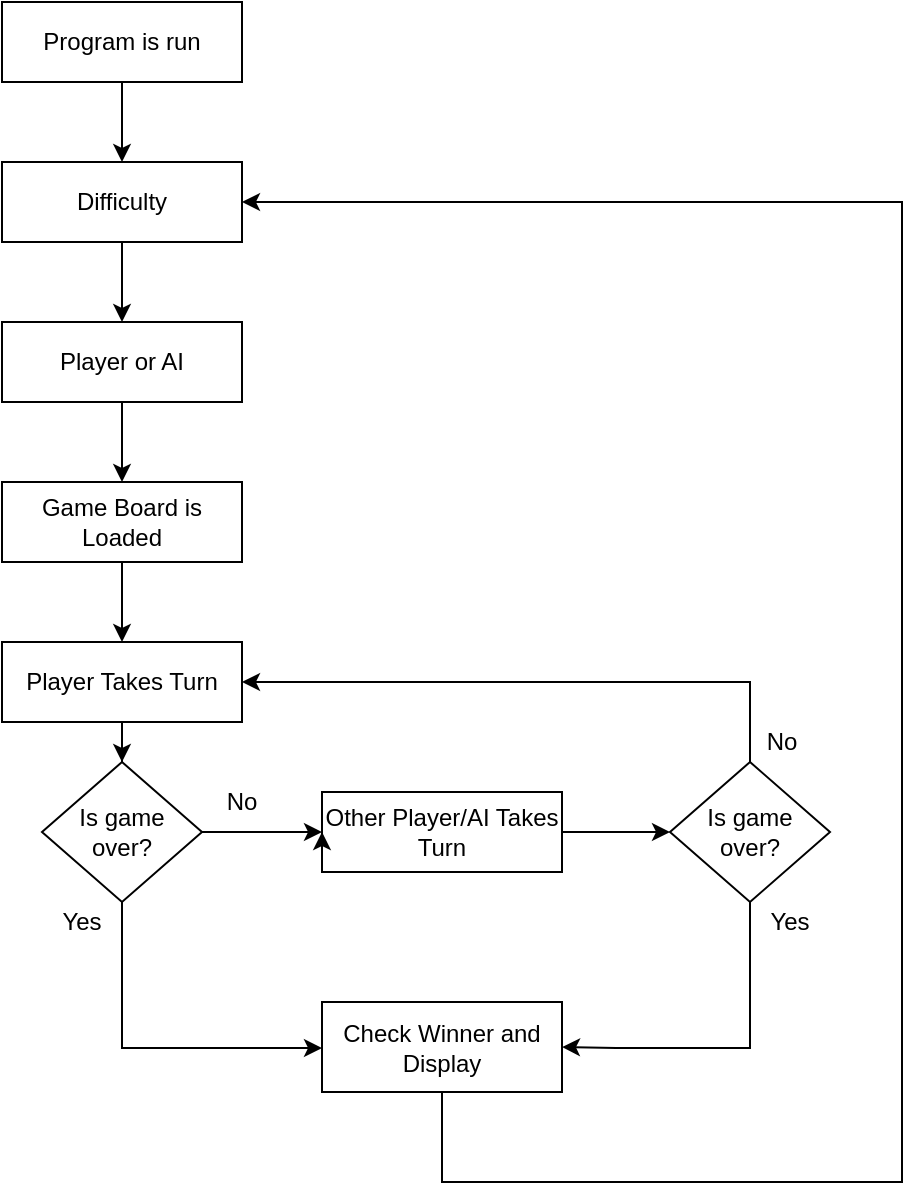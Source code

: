 <mxfile version="14.2.6" type="github">
  <diagram id="C5RBs43oDa-KdzZeNtuy" name="Page-1">
    <mxGraphModel dx="1360" dy="802" grid="1" gridSize="10" guides="1" tooltips="1" connect="1" arrows="1" fold="1" page="1" pageScale="1" pageWidth="827" pageHeight="1169" math="0" shadow="0">
      <root>
        <mxCell id="WIyWlLk6GJQsqaUBKTNV-0" />
        <mxCell id="WIyWlLk6GJQsqaUBKTNV-1" parent="WIyWlLk6GJQsqaUBKTNV-0" />
        <mxCell id="ubgIihcrAonh5740Y3Vh-0" value="Program is run" style="rounded=0;whiteSpace=wrap;html=1;" parent="WIyWlLk6GJQsqaUBKTNV-1" vertex="1">
          <mxGeometry x="80" y="40" width="120" height="40" as="geometry" />
        </mxCell>
        <mxCell id="ubgIihcrAonh5740Y3Vh-3" value="" style="endArrow=classic;html=1;exitX=0.5;exitY=1;exitDx=0;exitDy=0;entryX=0.5;entryY=0;entryDx=0;entryDy=0;" parent="WIyWlLk6GJQsqaUBKTNV-1" source="ubgIihcrAonh5740Y3Vh-0" target="ubgIihcrAonh5740Y3Vh-5" edge="1">
          <mxGeometry width="50" height="50" relative="1" as="geometry">
            <mxPoint x="390" y="440" as="sourcePoint" />
            <mxPoint x="140" y="110" as="targetPoint" />
          </mxGeometry>
        </mxCell>
        <mxCell id="ubgIihcrAonh5740Y3Vh-9" style="edgeStyle=orthogonalEdgeStyle;rounded=0;orthogonalLoop=1;jettySize=auto;html=1;exitX=0.5;exitY=1;exitDx=0;exitDy=0;entryX=0.5;entryY=0;entryDx=0;entryDy=0;" parent="WIyWlLk6GJQsqaUBKTNV-1" source="ubgIihcrAonh5740Y3Vh-4" target="ubgIihcrAonh5740Y3Vh-8" edge="1">
          <mxGeometry relative="1" as="geometry" />
        </mxCell>
        <mxCell id="ubgIihcrAonh5740Y3Vh-4" value="Player or AI" style="rounded=0;whiteSpace=wrap;html=1;" parent="WIyWlLk6GJQsqaUBKTNV-1" vertex="1">
          <mxGeometry x="80" y="200" width="120" height="40" as="geometry" />
        </mxCell>
        <mxCell id="ubgIihcrAonh5740Y3Vh-7" style="edgeStyle=orthogonalEdgeStyle;rounded=0;orthogonalLoop=1;jettySize=auto;html=1;exitX=0.5;exitY=1;exitDx=0;exitDy=0;entryX=0.5;entryY=0;entryDx=0;entryDy=0;" parent="WIyWlLk6GJQsqaUBKTNV-1" source="ubgIihcrAonh5740Y3Vh-5" target="ubgIihcrAonh5740Y3Vh-4" edge="1">
          <mxGeometry relative="1" as="geometry" />
        </mxCell>
        <mxCell id="ubgIihcrAonh5740Y3Vh-5" value="Difficulty" style="rounded=0;whiteSpace=wrap;html=1;" parent="WIyWlLk6GJQsqaUBKTNV-1" vertex="1">
          <mxGeometry x="80" y="120" width="120" height="40" as="geometry" />
        </mxCell>
        <mxCell id="ubgIihcrAonh5740Y3Vh-14" style="edgeStyle=orthogonalEdgeStyle;rounded=0;orthogonalLoop=1;jettySize=auto;html=1;exitX=0.5;exitY=1;exitDx=0;exitDy=0;entryX=0.5;entryY=0;entryDx=0;entryDy=0;" parent="WIyWlLk6GJQsqaUBKTNV-1" source="ubgIihcrAonh5740Y3Vh-8" target="ubgIihcrAonh5740Y3Vh-11" edge="1">
          <mxGeometry relative="1" as="geometry" />
        </mxCell>
        <mxCell id="ubgIihcrAonh5740Y3Vh-8" value="Game Board is Loaded" style="rounded=0;whiteSpace=wrap;html=1;" parent="WIyWlLk6GJQsqaUBKTNV-1" vertex="1">
          <mxGeometry x="80" y="280" width="120" height="40" as="geometry" />
        </mxCell>
        <mxCell id="ubgIihcrAonh5740Y3Vh-17" style="edgeStyle=orthogonalEdgeStyle;rounded=0;orthogonalLoop=1;jettySize=auto;html=1;entryX=0.5;entryY=0;entryDx=0;entryDy=0;" parent="WIyWlLk6GJQsqaUBKTNV-1" source="ubgIihcrAonh5740Y3Vh-11" target="ubgIihcrAonh5740Y3Vh-16" edge="1">
          <mxGeometry relative="1" as="geometry" />
        </mxCell>
        <mxCell id="ubgIihcrAonh5740Y3Vh-11" value="Player Takes Turn" style="rounded=0;whiteSpace=wrap;html=1;" parent="WIyWlLk6GJQsqaUBKTNV-1" vertex="1">
          <mxGeometry x="80" y="360" width="120" height="40" as="geometry" />
        </mxCell>
        <mxCell id="Qx-oTTjLCkwZPm6l4YWn-2" style="edgeStyle=orthogonalEdgeStyle;rounded=0;orthogonalLoop=1;jettySize=auto;html=1;" edge="1" parent="WIyWlLk6GJQsqaUBKTNV-1" source="ubgIihcrAonh5740Y3Vh-15" target="Qx-oTTjLCkwZPm6l4YWn-1">
          <mxGeometry relative="1" as="geometry" />
        </mxCell>
        <mxCell id="ubgIihcrAonh5740Y3Vh-15" value="Other Player/AI Takes Turn" style="rounded=0;whiteSpace=wrap;html=1;" parent="WIyWlLk6GJQsqaUBKTNV-1" vertex="1">
          <mxGeometry x="240" y="435" width="120" height="40" as="geometry" />
        </mxCell>
        <mxCell id="ubgIihcrAonh5740Y3Vh-21" style="edgeStyle=orthogonalEdgeStyle;rounded=0;orthogonalLoop=1;jettySize=auto;html=1;exitX=1;exitY=0.5;exitDx=0;exitDy=0;entryX=0;entryY=0.5;entryDx=0;entryDy=0;" parent="WIyWlLk6GJQsqaUBKTNV-1" source="ubgIihcrAonh5740Y3Vh-16" target="ubgIihcrAonh5740Y3Vh-15" edge="1">
          <mxGeometry relative="1" as="geometry" />
        </mxCell>
        <mxCell id="Qx-oTTjLCkwZPm6l4YWn-4" style="edgeStyle=orthogonalEdgeStyle;rounded=0;orthogonalLoop=1;jettySize=auto;html=1;" edge="1" parent="WIyWlLk6GJQsqaUBKTNV-1" source="ubgIihcrAonh5740Y3Vh-16" target="Qx-oTTjLCkwZPm6l4YWn-0">
          <mxGeometry relative="1" as="geometry">
            <Array as="points">
              <mxPoint x="140" y="563" />
            </Array>
          </mxGeometry>
        </mxCell>
        <mxCell id="ubgIihcrAonh5740Y3Vh-16" value="Is game &lt;br&gt;over?" style="rhombus;whiteSpace=wrap;html=1;" parent="WIyWlLk6GJQsqaUBKTNV-1" vertex="1">
          <mxGeometry x="100" y="420" width="80" height="70" as="geometry" />
        </mxCell>
        <mxCell id="ubgIihcrAonh5740Y3Vh-19" style="edgeStyle=orthogonalEdgeStyle;rounded=0;orthogonalLoop=1;jettySize=auto;html=1;exitX=0;exitY=0.75;exitDx=0;exitDy=0;entryX=0;entryY=0.5;entryDx=0;entryDy=0;" parent="WIyWlLk6GJQsqaUBKTNV-1" source="ubgIihcrAonh5740Y3Vh-15" target="ubgIihcrAonh5740Y3Vh-15" edge="1">
          <mxGeometry relative="1" as="geometry" />
        </mxCell>
        <mxCell id="Qx-oTTjLCkwZPm6l4YWn-6" style="edgeStyle=orthogonalEdgeStyle;rounded=0;orthogonalLoop=1;jettySize=auto;html=1;entryX=1;entryY=0.5;entryDx=0;entryDy=0;exitX=0.5;exitY=1;exitDx=0;exitDy=0;" edge="1" parent="WIyWlLk6GJQsqaUBKTNV-1" source="Qx-oTTjLCkwZPm6l4YWn-0" target="ubgIihcrAonh5740Y3Vh-5">
          <mxGeometry relative="1" as="geometry">
            <Array as="points">
              <mxPoint x="300" y="630" />
              <mxPoint x="530" y="630" />
              <mxPoint x="530" y="140" />
            </Array>
          </mxGeometry>
        </mxCell>
        <mxCell id="Qx-oTTjLCkwZPm6l4YWn-0" value="Check Winner and Display" style="rounded=0;whiteSpace=wrap;html=1;" vertex="1" parent="WIyWlLk6GJQsqaUBKTNV-1">
          <mxGeometry x="240" y="540" width="120" height="45" as="geometry" />
        </mxCell>
        <mxCell id="Qx-oTTjLCkwZPm6l4YWn-3" style="edgeStyle=orthogonalEdgeStyle;rounded=0;orthogonalLoop=1;jettySize=auto;html=1;entryX=1;entryY=0.5;entryDx=0;entryDy=0;" edge="1" parent="WIyWlLk6GJQsqaUBKTNV-1" source="Qx-oTTjLCkwZPm6l4YWn-1" target="ubgIihcrAonh5740Y3Vh-11">
          <mxGeometry relative="1" as="geometry">
            <Array as="points">
              <mxPoint x="454" y="380" />
            </Array>
          </mxGeometry>
        </mxCell>
        <mxCell id="Qx-oTTjLCkwZPm6l4YWn-5" style="edgeStyle=orthogonalEdgeStyle;rounded=0;orthogonalLoop=1;jettySize=auto;html=1;entryX=1;entryY=0.5;entryDx=0;entryDy=0;" edge="1" parent="WIyWlLk6GJQsqaUBKTNV-1" source="Qx-oTTjLCkwZPm6l4YWn-1" target="Qx-oTTjLCkwZPm6l4YWn-0">
          <mxGeometry relative="1" as="geometry">
            <Array as="points">
              <mxPoint x="454" y="563" />
              <mxPoint x="387" y="563" />
            </Array>
          </mxGeometry>
        </mxCell>
        <mxCell id="Qx-oTTjLCkwZPm6l4YWn-1" value="Is game &lt;br&gt;over?" style="rhombus;whiteSpace=wrap;html=1;" vertex="1" parent="WIyWlLk6GJQsqaUBKTNV-1">
          <mxGeometry x="414" y="420" width="80" height="70" as="geometry" />
        </mxCell>
        <mxCell id="Qx-oTTjLCkwZPm6l4YWn-7" value="No" style="text;html=1;strokeColor=none;fillColor=none;align=center;verticalAlign=middle;whiteSpace=wrap;rounded=0;" vertex="1" parent="WIyWlLk6GJQsqaUBKTNV-1">
          <mxGeometry x="450" y="400" width="40" height="20" as="geometry" />
        </mxCell>
        <mxCell id="Qx-oTTjLCkwZPm6l4YWn-8" value="No" style="text;html=1;strokeColor=none;fillColor=none;align=center;verticalAlign=middle;whiteSpace=wrap;rounded=0;" vertex="1" parent="WIyWlLk6GJQsqaUBKTNV-1">
          <mxGeometry x="180" y="430" width="40" height="20" as="geometry" />
        </mxCell>
        <mxCell id="Qx-oTTjLCkwZPm6l4YWn-9" value="Yes" style="text;html=1;strokeColor=none;fillColor=none;align=center;verticalAlign=middle;whiteSpace=wrap;rounded=0;" vertex="1" parent="WIyWlLk6GJQsqaUBKTNV-1">
          <mxGeometry x="100" y="490" width="40" height="20" as="geometry" />
        </mxCell>
        <mxCell id="Qx-oTTjLCkwZPm6l4YWn-10" value="Yes" style="text;html=1;strokeColor=none;fillColor=none;align=center;verticalAlign=middle;whiteSpace=wrap;rounded=0;" vertex="1" parent="WIyWlLk6GJQsqaUBKTNV-1">
          <mxGeometry x="454" y="490" width="40" height="20" as="geometry" />
        </mxCell>
      </root>
    </mxGraphModel>
  </diagram>
</mxfile>
